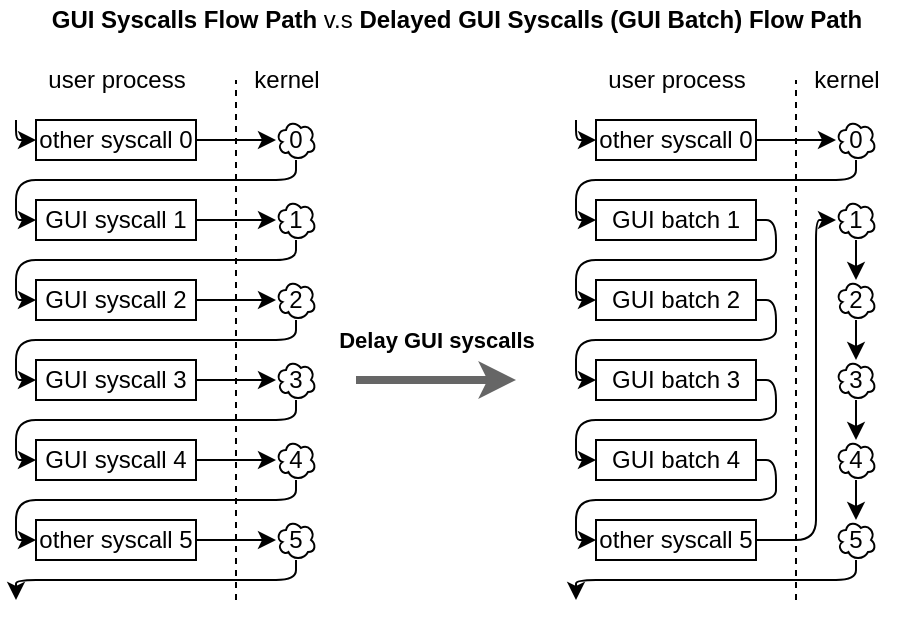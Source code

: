 <mxfile compressed="false" version="13.3.9" type="device">
  <diagram id="BroF2KEGtGU2BPiS64ID" name="Page-1">
    <mxGraphModel dx="692" dy="424" grid="1" gridSize="10" guides="0" tooltips="1" connect="1" arrows="1" fold="1" page="1" pageScale="1" pageWidth="850" pageHeight="1100" math="0" shadow="0">
      <root>
        <mxCell id="0" />
        <mxCell id="1" parent="0" />
        <mxCell id="JqnvDqgvgrJRzDIJXPdY-8" style="edgeStyle=orthogonalEdgeStyle;rounded=0;orthogonalLoop=1;jettySize=auto;html=1;" edge="1" parent="1" source="JqnvDqgvgrJRzDIJXPdY-1" target="JqnvDqgvgrJRzDIJXPdY-6">
          <mxGeometry relative="1" as="geometry" />
        </mxCell>
        <mxCell id="JqnvDqgvgrJRzDIJXPdY-1" value="GUI syscall 1" style="rounded=0;whiteSpace=wrap;html=1;" vertex="1" parent="1">
          <mxGeometry x="80" y="120" width="80" height="20" as="geometry" />
        </mxCell>
        <mxCell id="JqnvDqgvgrJRzDIJXPdY-2" value="" style="endArrow=none;dashed=1;html=1;" edge="1" parent="1">
          <mxGeometry width="50" height="50" relative="1" as="geometry">
            <mxPoint x="180" y="320" as="sourcePoint" />
            <mxPoint x="180" y="60" as="targetPoint" />
          </mxGeometry>
        </mxCell>
        <mxCell id="JqnvDqgvgrJRzDIJXPdY-6" value="1" style="ellipse;shape=cloud;whiteSpace=wrap;html=1;" vertex="1" parent="1">
          <mxGeometry x="200" y="120" width="20" height="20" as="geometry" />
        </mxCell>
        <mxCell id="JqnvDqgvgrJRzDIJXPdY-9" style="edgeStyle=orthogonalEdgeStyle;rounded=0;orthogonalLoop=1;jettySize=auto;html=1;" edge="1" source="JqnvDqgvgrJRzDIJXPdY-10" target="JqnvDqgvgrJRzDIJXPdY-11" parent="1">
          <mxGeometry relative="1" as="geometry" />
        </mxCell>
        <mxCell id="JqnvDqgvgrJRzDIJXPdY-10" value="GUI syscall 2" style="rounded=0;whiteSpace=wrap;html=1;" vertex="1" parent="1">
          <mxGeometry x="80" y="160" width="80" height="20" as="geometry" />
        </mxCell>
        <mxCell id="JqnvDqgvgrJRzDIJXPdY-11" value="2" style="ellipse;shape=cloud;whiteSpace=wrap;html=1;" vertex="1" parent="1">
          <mxGeometry x="200" y="160" width="20" height="20" as="geometry" />
        </mxCell>
        <mxCell id="JqnvDqgvgrJRzDIJXPdY-21" style="edgeStyle=orthogonalEdgeStyle;rounded=0;orthogonalLoop=1;jettySize=auto;html=1;" edge="1" source="JqnvDqgvgrJRzDIJXPdY-22" target="JqnvDqgvgrJRzDIJXPdY-23" parent="1">
          <mxGeometry relative="1" as="geometry" />
        </mxCell>
        <mxCell id="JqnvDqgvgrJRzDIJXPdY-22" value="GUI syscall 3" style="rounded=0;whiteSpace=wrap;html=1;" vertex="1" parent="1">
          <mxGeometry x="80" y="200" width="80" height="20" as="geometry" />
        </mxCell>
        <mxCell id="JqnvDqgvgrJRzDIJXPdY-23" value="3" style="ellipse;shape=cloud;whiteSpace=wrap;html=1;" vertex="1" parent="1">
          <mxGeometry x="200" y="200" width="20" height="20" as="geometry" />
        </mxCell>
        <mxCell id="JqnvDqgvgrJRzDIJXPdY-25" style="edgeStyle=orthogonalEdgeStyle;rounded=0;orthogonalLoop=1;jettySize=auto;html=1;" edge="1" source="JqnvDqgvgrJRzDIJXPdY-26" target="JqnvDqgvgrJRzDIJXPdY-27" parent="1">
          <mxGeometry relative="1" as="geometry" />
        </mxCell>
        <mxCell id="JqnvDqgvgrJRzDIJXPdY-26" value="GUI syscall 4" style="rounded=0;whiteSpace=wrap;html=1;" vertex="1" parent="1">
          <mxGeometry x="80" y="240" width="80" height="20" as="geometry" />
        </mxCell>
        <mxCell id="JqnvDqgvgrJRzDIJXPdY-27" value="4" style="ellipse;shape=cloud;whiteSpace=wrap;html=1;" vertex="1" parent="1">
          <mxGeometry x="200" y="240" width="20" height="20" as="geometry" />
        </mxCell>
        <mxCell id="JqnvDqgvgrJRzDIJXPdY-28" value="user process" style="text;html=1;align=center;verticalAlign=middle;resizable=0;points=[];autosize=1;" vertex="1" parent="1">
          <mxGeometry x="80" y="50" width="80" height="20" as="geometry" />
        </mxCell>
        <mxCell id="JqnvDqgvgrJRzDIJXPdY-29" value="kernel" style="text;html=1;align=center;verticalAlign=middle;resizable=0;points=[];autosize=1;" vertex="1" parent="1">
          <mxGeometry x="180" y="50" width="50" height="20" as="geometry" />
        </mxCell>
        <mxCell id="JqnvDqgvgrJRzDIJXPdY-34" value="GUI batch 1" style="rounded=0;whiteSpace=wrap;html=1;" vertex="1" parent="1">
          <mxGeometry x="360" y="120" width="80" height="20" as="geometry" />
        </mxCell>
        <mxCell id="JqnvDqgvgrJRzDIJXPdY-35" value="" style="endArrow=none;dashed=1;html=1;" edge="1" parent="1">
          <mxGeometry width="50" height="50" relative="1" as="geometry">
            <mxPoint x="460" y="320" as="sourcePoint" />
            <mxPoint x="460" y="60" as="targetPoint" />
          </mxGeometry>
        </mxCell>
        <mxCell id="JqnvDqgvgrJRzDIJXPdY-39" value="GUI batch 2" style="rounded=0;whiteSpace=wrap;html=1;" vertex="1" parent="1">
          <mxGeometry x="360" y="160" width="80" height="20" as="geometry" />
        </mxCell>
        <mxCell id="JqnvDqgvgrJRzDIJXPdY-43" value="GUI batch 3" style="rounded=0;whiteSpace=wrap;html=1;" vertex="1" parent="1">
          <mxGeometry x="360" y="200" width="80" height="20" as="geometry" />
        </mxCell>
        <mxCell id="JqnvDqgvgrJRzDIJXPdY-47" value="GUI batch 4" style="rounded=0;whiteSpace=wrap;html=1;" vertex="1" parent="1">
          <mxGeometry x="360" y="240" width="80" height="20" as="geometry" />
        </mxCell>
        <mxCell id="JqnvDqgvgrJRzDIJXPdY-50" value="user process" style="text;html=1;align=center;verticalAlign=middle;resizable=0;points=[];autosize=1;" vertex="1" parent="1">
          <mxGeometry x="360" y="50" width="80" height="20" as="geometry" />
        </mxCell>
        <mxCell id="JqnvDqgvgrJRzDIJXPdY-51" value="kernel" style="text;html=1;align=center;verticalAlign=middle;resizable=0;points=[];autosize=1;" vertex="1" parent="1">
          <mxGeometry x="460" y="50" width="50" height="20" as="geometry" />
        </mxCell>
        <mxCell id="JqnvDqgvgrJRzDIJXPdY-57" value="other syscall 5" style="rounded=0;whiteSpace=wrap;html=1;" vertex="1" parent="1">
          <mxGeometry x="360" y="280" width="80" height="20" as="geometry" />
        </mxCell>
        <mxCell id="JqnvDqgvgrJRzDIJXPdY-62" value="5" style="ellipse;shape=cloud;whiteSpace=wrap;html=1;" vertex="1" parent="1">
          <mxGeometry x="480" y="280" width="20" height="20" as="geometry" />
        </mxCell>
        <mxCell id="JqnvDqgvgrJRzDIJXPdY-64" value="1" style="ellipse;shape=cloud;whiteSpace=wrap;html=1;" vertex="1" parent="1">
          <mxGeometry x="480" y="120" width="20" height="20" as="geometry" />
        </mxCell>
        <mxCell id="JqnvDqgvgrJRzDIJXPdY-65" value="2" style="ellipse;shape=cloud;whiteSpace=wrap;html=1;" vertex="1" parent="1">
          <mxGeometry x="480" y="160" width="20" height="20" as="geometry" />
        </mxCell>
        <mxCell id="JqnvDqgvgrJRzDIJXPdY-66" value="3" style="ellipse;shape=cloud;whiteSpace=wrap;html=1;" vertex="1" parent="1">
          <mxGeometry x="480" y="200" width="20" height="20" as="geometry" />
        </mxCell>
        <mxCell id="JqnvDqgvgrJRzDIJXPdY-67" value="4" style="ellipse;shape=cloud;whiteSpace=wrap;html=1;" vertex="1" parent="1">
          <mxGeometry x="480" y="240" width="20" height="20" as="geometry" />
        </mxCell>
        <mxCell id="JqnvDqgvgrJRzDIJXPdY-71" value="" style="endArrow=classic;html=1;" edge="1" parent="1" source="JqnvDqgvgrJRzDIJXPdY-66" target="JqnvDqgvgrJRzDIJXPdY-67">
          <mxGeometry width="50" height="50" relative="1" as="geometry">
            <mxPoint x="510" y="270" as="sourcePoint" />
            <mxPoint x="560" y="220" as="targetPoint" />
          </mxGeometry>
        </mxCell>
        <mxCell id="JqnvDqgvgrJRzDIJXPdY-72" value="" style="endArrow=classic;html=1;" edge="1" parent="1" source="JqnvDqgvgrJRzDIJXPdY-67" target="JqnvDqgvgrJRzDIJXPdY-62">
          <mxGeometry width="50" height="50" relative="1" as="geometry">
            <mxPoint x="500" y="230.0" as="sourcePoint" />
            <mxPoint x="500" y="250.0" as="targetPoint" />
          </mxGeometry>
        </mxCell>
        <mxCell id="JqnvDqgvgrJRzDIJXPdY-73" value="" style="endArrow=classic;html=1;" edge="1" parent="1" source="JqnvDqgvgrJRzDIJXPdY-65" target="JqnvDqgvgrJRzDIJXPdY-66">
          <mxGeometry width="50" height="50" relative="1" as="geometry">
            <mxPoint x="500" y="270.0" as="sourcePoint" />
            <mxPoint x="500" y="290.0" as="targetPoint" />
          </mxGeometry>
        </mxCell>
        <mxCell id="JqnvDqgvgrJRzDIJXPdY-74" value="" style="endArrow=classic;html=1;" edge="1" parent="1" source="JqnvDqgvgrJRzDIJXPdY-64" target="JqnvDqgvgrJRzDIJXPdY-65">
          <mxGeometry width="50" height="50" relative="1" as="geometry">
            <mxPoint x="500" y="190.0" as="sourcePoint" />
            <mxPoint x="500" y="210.0" as="targetPoint" />
          </mxGeometry>
        </mxCell>
        <mxCell id="JqnvDqgvgrJRzDIJXPdY-75" value="" style="endArrow=classic;html=1;" edge="1" parent="1" source="JqnvDqgvgrJRzDIJXPdY-62">
          <mxGeometry width="50" height="50" relative="1" as="geometry">
            <mxPoint x="600" y="360" as="sourcePoint" />
            <mxPoint x="350" y="320" as="targetPoint" />
            <Array as="points">
              <mxPoint x="490" y="310" />
              <mxPoint x="350" y="310" />
            </Array>
          </mxGeometry>
        </mxCell>
        <mxCell id="JqnvDqgvgrJRzDIJXPdY-76" value="" style="endArrow=classic;html=1;" edge="1" parent="1" source="JqnvDqgvgrJRzDIJXPdY-99" target="JqnvDqgvgrJRzDIJXPdY-1">
          <mxGeometry width="50" height="50" relative="1" as="geometry">
            <mxPoint x="70" y="120" as="sourcePoint" />
            <mxPoint x="70" y="120" as="targetPoint" />
            <Array as="points">
              <mxPoint x="210" y="110" />
              <mxPoint x="70" y="110" />
              <mxPoint x="70" y="130" />
            </Array>
          </mxGeometry>
        </mxCell>
        <mxCell id="JqnvDqgvgrJRzDIJXPdY-77" value="" style="endArrow=classic;html=1;" edge="1" parent="1" source="JqnvDqgvgrJRzDIJXPdY-6" target="JqnvDqgvgrJRzDIJXPdY-10">
          <mxGeometry width="50" height="50" relative="1" as="geometry">
            <mxPoint x="10" y="200" as="sourcePoint" />
            <mxPoint x="60" y="150" as="targetPoint" />
            <Array as="points">
              <mxPoint x="210" y="150" />
              <mxPoint x="70" y="150" />
              <mxPoint x="70" y="170" />
            </Array>
          </mxGeometry>
        </mxCell>
        <mxCell id="JqnvDqgvgrJRzDIJXPdY-78" value="" style="endArrow=classic;html=1;" edge="1" parent="1" source="JqnvDqgvgrJRzDIJXPdY-11" target="JqnvDqgvgrJRzDIJXPdY-22">
          <mxGeometry width="50" height="50" relative="1" as="geometry">
            <mxPoint x="210" y="180" as="sourcePoint" />
            <mxPoint x="80" y="210" as="targetPoint" />
            <Array as="points">
              <mxPoint x="210" y="190" />
              <mxPoint x="70" y="190" />
              <mxPoint x="70" y="210" />
            </Array>
          </mxGeometry>
        </mxCell>
        <mxCell id="JqnvDqgvgrJRzDIJXPdY-79" value="" style="endArrow=classic;html=1;" edge="1" parent="1" source="JqnvDqgvgrJRzDIJXPdY-23" target="JqnvDqgvgrJRzDIJXPdY-26">
          <mxGeometry width="50" height="50" relative="1" as="geometry">
            <mxPoint x="210" y="220" as="sourcePoint" />
            <mxPoint x="80" y="250" as="targetPoint" />
            <Array as="points">
              <mxPoint x="210" y="230" />
              <mxPoint x="70" y="230" />
              <mxPoint x="70" y="250" />
            </Array>
          </mxGeometry>
        </mxCell>
        <mxCell id="JqnvDqgvgrJRzDIJXPdY-80" value="" style="endArrow=classic;html=1;" edge="1" parent="1" target="JqnvDqgvgrJRzDIJXPdY-87">
          <mxGeometry width="50" height="50" relative="1" as="geometry">
            <mxPoint x="210" y="260" as="sourcePoint" />
            <mxPoint x="70" y="280" as="targetPoint" />
            <Array as="points">
              <mxPoint x="210" y="270" />
              <mxPoint x="70" y="270" />
              <mxPoint x="70" y="290" />
            </Array>
          </mxGeometry>
        </mxCell>
        <mxCell id="JqnvDqgvgrJRzDIJXPdY-81" value="" style="endArrow=classic;html=1;" edge="1" parent="1" source="JqnvDqgvgrJRzDIJXPdY-100" target="JqnvDqgvgrJRzDIJXPdY-34">
          <mxGeometry width="50" height="50" relative="1" as="geometry">
            <mxPoint x="350" y="120" as="sourcePoint" />
            <mxPoint x="130" y="140" as="targetPoint" />
            <Array as="points">
              <mxPoint x="490" y="110" />
              <mxPoint x="350" y="110" />
              <mxPoint x="350" y="130" />
            </Array>
          </mxGeometry>
        </mxCell>
        <mxCell id="JqnvDqgvgrJRzDIJXPdY-82" value="" style="endArrow=classic;html=1;" edge="1" parent="1" source="JqnvDqgvgrJRzDIJXPdY-34" target="JqnvDqgvgrJRzDIJXPdY-39">
          <mxGeometry width="50" height="50" relative="1" as="geometry">
            <mxPoint x="300" y="210" as="sourcePoint" />
            <mxPoint x="350" y="160" as="targetPoint" />
            <Array as="points">
              <mxPoint x="450" y="130" />
              <mxPoint x="450" y="150" />
              <mxPoint x="350" y="150" />
              <mxPoint x="350" y="170" />
            </Array>
          </mxGeometry>
        </mxCell>
        <mxCell id="JqnvDqgvgrJRzDIJXPdY-83" value="" style="endArrow=classic;html=1;" edge="1" parent="1">
          <mxGeometry width="50" height="50" relative="1" as="geometry">
            <mxPoint x="440" y="170" as="sourcePoint" />
            <mxPoint x="360" y="210" as="targetPoint" />
            <Array as="points">
              <mxPoint x="450" y="170" />
              <mxPoint x="450" y="190" />
              <mxPoint x="350" y="190" />
              <mxPoint x="350" y="210" />
            </Array>
          </mxGeometry>
        </mxCell>
        <mxCell id="JqnvDqgvgrJRzDIJXPdY-84" value="" style="endArrow=classic;html=1;" edge="1" parent="1">
          <mxGeometry width="50" height="50" relative="1" as="geometry">
            <mxPoint x="440" y="210" as="sourcePoint" />
            <mxPoint x="360" y="250" as="targetPoint" />
            <Array as="points">
              <mxPoint x="450" y="210" />
              <mxPoint x="450" y="230" />
              <mxPoint x="350" y="230" />
              <mxPoint x="350" y="250" />
            </Array>
          </mxGeometry>
        </mxCell>
        <mxCell id="JqnvDqgvgrJRzDIJXPdY-85" value="" style="endArrow=classic;html=1;" edge="1" parent="1">
          <mxGeometry width="50" height="50" relative="1" as="geometry">
            <mxPoint x="440" y="250" as="sourcePoint" />
            <mxPoint x="360" y="290" as="targetPoint" />
            <Array as="points">
              <mxPoint x="450" y="250" />
              <mxPoint x="450" y="270" />
              <mxPoint x="350" y="270" />
              <mxPoint x="350" y="290" />
            </Array>
          </mxGeometry>
        </mxCell>
        <mxCell id="JqnvDqgvgrJRzDIJXPdY-86" value="" style="endArrow=classic;html=1;" edge="1" parent="1" source="JqnvDqgvgrJRzDIJXPdY-57" target="JqnvDqgvgrJRzDIJXPdY-64">
          <mxGeometry width="50" height="50" relative="1" as="geometry">
            <mxPoint x="310" y="280" as="sourcePoint" />
            <mxPoint x="360" y="230" as="targetPoint" />
            <Array as="points">
              <mxPoint x="470" y="290" />
              <mxPoint x="470" y="130" />
            </Array>
          </mxGeometry>
        </mxCell>
        <mxCell id="JqnvDqgvgrJRzDIJXPdY-87" value="other syscall 5" style="rounded=0;whiteSpace=wrap;html=1;" vertex="1" parent="1">
          <mxGeometry x="80" y="280" width="80" height="20" as="geometry" />
        </mxCell>
        <mxCell id="JqnvDqgvgrJRzDIJXPdY-88" value="5" style="ellipse;shape=cloud;whiteSpace=wrap;html=1;" vertex="1" parent="1">
          <mxGeometry x="200" y="280" width="20" height="20" as="geometry" />
        </mxCell>
        <mxCell id="JqnvDqgvgrJRzDIJXPdY-89" value="" style="endArrow=classic;html=1;" edge="1" parent="1" source="JqnvDqgvgrJRzDIJXPdY-87" target="JqnvDqgvgrJRzDIJXPdY-88">
          <mxGeometry width="50" height="50" relative="1" as="geometry">
            <mxPoint x="100" y="380" as="sourcePoint" />
            <mxPoint x="150" y="330" as="targetPoint" />
          </mxGeometry>
        </mxCell>
        <mxCell id="JqnvDqgvgrJRzDIJXPdY-90" value="" style="endArrow=classic;html=1;" edge="1" parent="1" source="JqnvDqgvgrJRzDIJXPdY-88">
          <mxGeometry width="50" height="50" relative="1" as="geometry">
            <mxPoint x="210" y="300" as="sourcePoint" />
            <mxPoint x="70" y="320" as="targetPoint" />
            <Array as="points">
              <mxPoint x="210" y="310" />
              <mxPoint x="70" y="310" />
            </Array>
          </mxGeometry>
        </mxCell>
        <mxCell id="JqnvDqgvgrJRzDIJXPdY-93" value="&lt;b&gt;Delay GUI syscalls&lt;/b&gt;" style="endArrow=classic;html=1;strokeWidth=4;fillColor=#f5f5f5;strokeColor=#666666;" edge="1" parent="1">
          <mxGeometry y="20" width="50" height="50" relative="1" as="geometry">
            <mxPoint x="240" y="210" as="sourcePoint" />
            <mxPoint x="320" y="210" as="targetPoint" />
            <mxPoint as="offset" />
          </mxGeometry>
        </mxCell>
        <mxCell id="JqnvDqgvgrJRzDIJXPdY-95" value="&lt;b&gt;GUI Syscalls Flow Path&lt;/b&gt; v.s &lt;b&gt;Delayed GUI Syscalls (GUI Batch) Flow Path&lt;/b&gt;" style="text;html=1;align=center;verticalAlign=middle;resizable=0;points=[];autosize=1;" vertex="1" parent="1">
          <mxGeometry x="80" y="20" width="420" height="20" as="geometry" />
        </mxCell>
        <mxCell id="JqnvDqgvgrJRzDIJXPdY-97" value="other syscall 0" style="rounded=0;whiteSpace=wrap;html=1;" vertex="1" parent="1">
          <mxGeometry x="80" y="80" width="80" height="20" as="geometry" />
        </mxCell>
        <mxCell id="JqnvDqgvgrJRzDIJXPdY-98" value="other syscall 0" style="rounded=0;whiteSpace=wrap;html=1;" vertex="1" parent="1">
          <mxGeometry x="360" y="80" width="80" height="20" as="geometry" />
        </mxCell>
        <mxCell id="JqnvDqgvgrJRzDIJXPdY-99" value="0" style="ellipse;shape=cloud;whiteSpace=wrap;html=1;" vertex="1" parent="1">
          <mxGeometry x="200" y="80" width="20" height="20" as="geometry" />
        </mxCell>
        <mxCell id="JqnvDqgvgrJRzDIJXPdY-100" value="0" style="ellipse;shape=cloud;whiteSpace=wrap;html=1;" vertex="1" parent="1">
          <mxGeometry x="480" y="80" width="20" height="20" as="geometry" />
        </mxCell>
        <mxCell id="JqnvDqgvgrJRzDIJXPdY-102" value="" style="endArrow=classic;html=1;strokeWidth=1;" edge="1" parent="1" source="JqnvDqgvgrJRzDIJXPdY-97" target="JqnvDqgvgrJRzDIJXPdY-99">
          <mxGeometry width="50" height="50" relative="1" as="geometry">
            <mxPoint x="10" y="170" as="sourcePoint" />
            <mxPoint x="60" y="120" as="targetPoint" />
          </mxGeometry>
        </mxCell>
        <mxCell id="JqnvDqgvgrJRzDIJXPdY-103" value="" style="endArrow=classic;html=1;strokeWidth=1;" edge="1" parent="1" target="JqnvDqgvgrJRzDIJXPdY-97">
          <mxGeometry width="50" height="50" relative="1" as="geometry">
            <mxPoint x="70" y="80" as="sourcePoint" />
            <mxPoint x="210" y="100" as="targetPoint" />
            <Array as="points">
              <mxPoint x="70" y="90" />
            </Array>
          </mxGeometry>
        </mxCell>
        <mxCell id="JqnvDqgvgrJRzDIJXPdY-105" value="" style="endArrow=classic;html=1;strokeWidth=1;" edge="1" parent="1" source="JqnvDqgvgrJRzDIJXPdY-98" target="JqnvDqgvgrJRzDIJXPdY-100">
          <mxGeometry width="50" height="50" relative="1" as="geometry">
            <mxPoint x="300" y="140" as="sourcePoint" />
            <mxPoint x="350" y="90" as="targetPoint" />
          </mxGeometry>
        </mxCell>
        <mxCell id="JqnvDqgvgrJRzDIJXPdY-106" value="" style="endArrow=classic;html=1;strokeWidth=1;" edge="1" parent="1" target="JqnvDqgvgrJRzDIJXPdY-98">
          <mxGeometry width="50" height="50" relative="1" as="geometry">
            <mxPoint x="350" y="80" as="sourcePoint" />
            <mxPoint x="350" y="90" as="targetPoint" />
            <Array as="points">
              <mxPoint x="350" y="90" />
            </Array>
          </mxGeometry>
        </mxCell>
      </root>
    </mxGraphModel>
  </diagram>
</mxfile>
